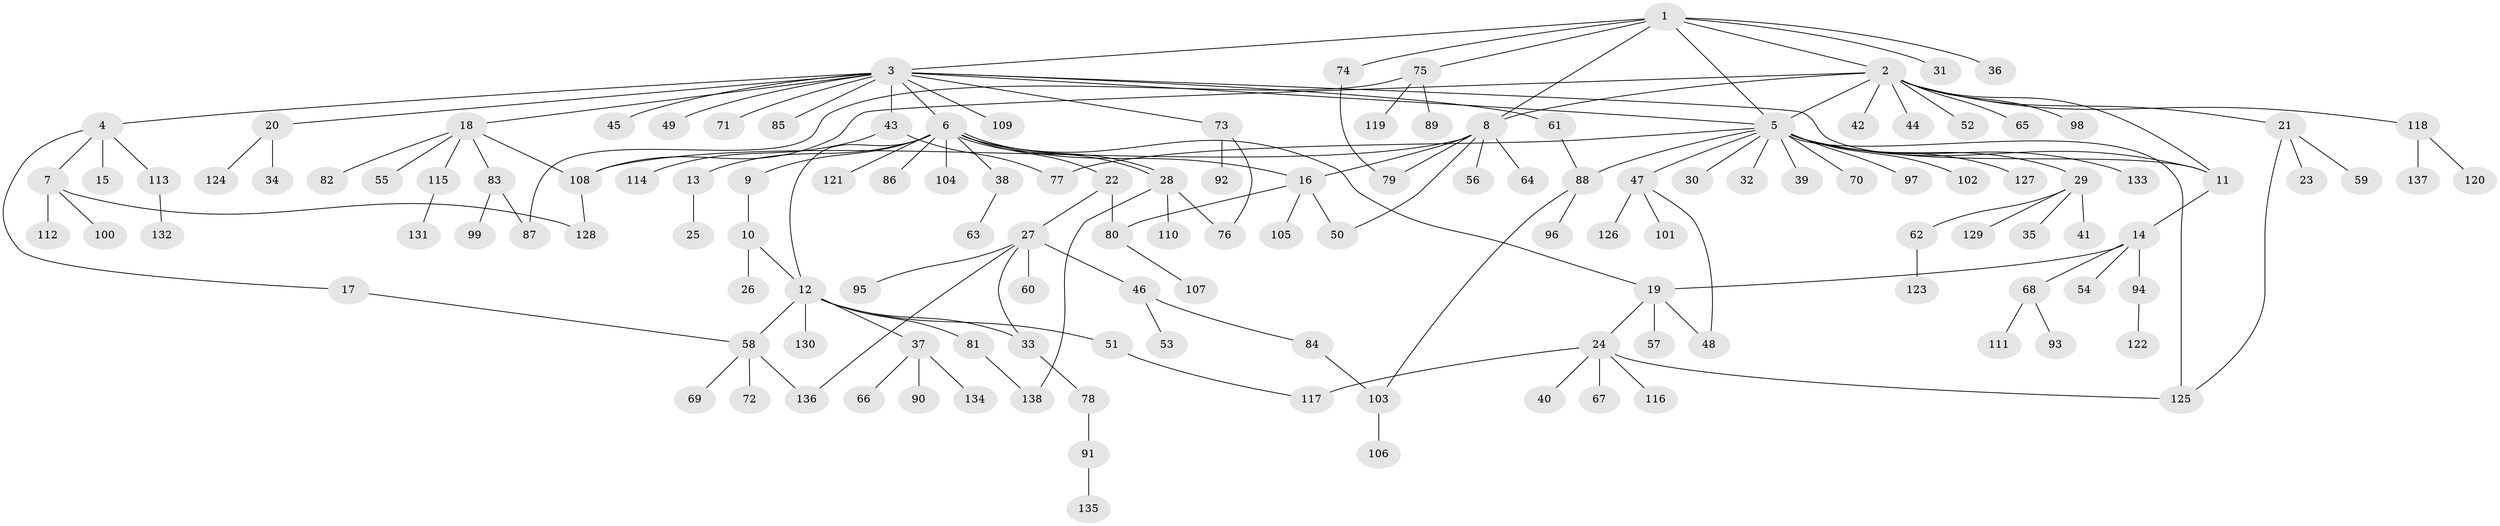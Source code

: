 // coarse degree distribution, {6: 0.01904761904761905, 16: 0.01904761904761905, 15: 0.009523809523809525, 4: 0.0380952380952381, 14: 0.009523809523809525, 2: 0.17142857142857143, 8: 0.01904761904761905, 1: 0.5714285714285714, 5: 0.0380952380952381, 7: 0.009523809523809525, 3: 0.09523809523809523}
// Generated by graph-tools (version 1.1) at 2025/51/02/27/25 19:51:59]
// undirected, 138 vertices, 165 edges
graph export_dot {
graph [start="1"]
  node [color=gray90,style=filled];
  1;
  2;
  3;
  4;
  5;
  6;
  7;
  8;
  9;
  10;
  11;
  12;
  13;
  14;
  15;
  16;
  17;
  18;
  19;
  20;
  21;
  22;
  23;
  24;
  25;
  26;
  27;
  28;
  29;
  30;
  31;
  32;
  33;
  34;
  35;
  36;
  37;
  38;
  39;
  40;
  41;
  42;
  43;
  44;
  45;
  46;
  47;
  48;
  49;
  50;
  51;
  52;
  53;
  54;
  55;
  56;
  57;
  58;
  59;
  60;
  61;
  62;
  63;
  64;
  65;
  66;
  67;
  68;
  69;
  70;
  71;
  72;
  73;
  74;
  75;
  76;
  77;
  78;
  79;
  80;
  81;
  82;
  83;
  84;
  85;
  86;
  87;
  88;
  89;
  90;
  91;
  92;
  93;
  94;
  95;
  96;
  97;
  98;
  99;
  100;
  101;
  102;
  103;
  104;
  105;
  106;
  107;
  108;
  109;
  110;
  111;
  112;
  113;
  114;
  115;
  116;
  117;
  118;
  119;
  120;
  121;
  122;
  123;
  124;
  125;
  126;
  127;
  128;
  129;
  130;
  131;
  132;
  133;
  134;
  135;
  136;
  137;
  138;
  1 -- 2;
  1 -- 3;
  1 -- 5;
  1 -- 8;
  1 -- 31;
  1 -- 36;
  1 -- 74;
  1 -- 75;
  2 -- 5;
  2 -- 8;
  2 -- 11;
  2 -- 21;
  2 -- 42;
  2 -- 44;
  2 -- 52;
  2 -- 65;
  2 -- 98;
  2 -- 108;
  2 -- 118;
  3 -- 4;
  3 -- 5;
  3 -- 6;
  3 -- 11;
  3 -- 18;
  3 -- 20;
  3 -- 43;
  3 -- 45;
  3 -- 49;
  3 -- 61;
  3 -- 71;
  3 -- 73;
  3 -- 85;
  3 -- 109;
  4 -- 7;
  4 -- 15;
  4 -- 17;
  4 -- 113;
  5 -- 11;
  5 -- 29;
  5 -- 30;
  5 -- 32;
  5 -- 39;
  5 -- 47;
  5 -- 70;
  5 -- 77;
  5 -- 88;
  5 -- 97;
  5 -- 102;
  5 -- 125;
  5 -- 127;
  5 -- 133;
  6 -- 9;
  6 -- 12;
  6 -- 13;
  6 -- 16;
  6 -- 19;
  6 -- 22;
  6 -- 28;
  6 -- 28;
  6 -- 38;
  6 -- 86;
  6 -- 104;
  6 -- 121;
  7 -- 100;
  7 -- 112;
  7 -- 128;
  8 -- 16;
  8 -- 50;
  8 -- 56;
  8 -- 64;
  8 -- 79;
  8 -- 108;
  9 -- 10;
  10 -- 12;
  10 -- 26;
  11 -- 14;
  12 -- 33;
  12 -- 37;
  12 -- 51;
  12 -- 58;
  12 -- 81;
  12 -- 130;
  13 -- 25;
  14 -- 19;
  14 -- 54;
  14 -- 68;
  14 -- 94;
  16 -- 50;
  16 -- 80;
  16 -- 105;
  17 -- 58;
  18 -- 55;
  18 -- 82;
  18 -- 83;
  18 -- 108;
  18 -- 115;
  19 -- 24;
  19 -- 48;
  19 -- 57;
  20 -- 34;
  20 -- 124;
  21 -- 23;
  21 -- 59;
  21 -- 125;
  22 -- 27;
  22 -- 80;
  24 -- 40;
  24 -- 67;
  24 -- 116;
  24 -- 117;
  24 -- 125;
  27 -- 33;
  27 -- 46;
  27 -- 60;
  27 -- 95;
  27 -- 136;
  28 -- 76;
  28 -- 110;
  28 -- 138;
  29 -- 35;
  29 -- 41;
  29 -- 62;
  29 -- 129;
  33 -- 78;
  37 -- 66;
  37 -- 90;
  37 -- 134;
  38 -- 63;
  43 -- 77;
  43 -- 114;
  46 -- 53;
  46 -- 84;
  47 -- 48;
  47 -- 101;
  47 -- 126;
  51 -- 117;
  58 -- 69;
  58 -- 72;
  58 -- 136;
  61 -- 88;
  62 -- 123;
  68 -- 93;
  68 -- 111;
  73 -- 76;
  73 -- 92;
  74 -- 79;
  75 -- 87;
  75 -- 89;
  75 -- 119;
  78 -- 91;
  80 -- 107;
  81 -- 138;
  83 -- 87;
  83 -- 99;
  84 -- 103;
  88 -- 96;
  88 -- 103;
  91 -- 135;
  94 -- 122;
  103 -- 106;
  108 -- 128;
  113 -- 132;
  115 -- 131;
  118 -- 120;
  118 -- 137;
}
